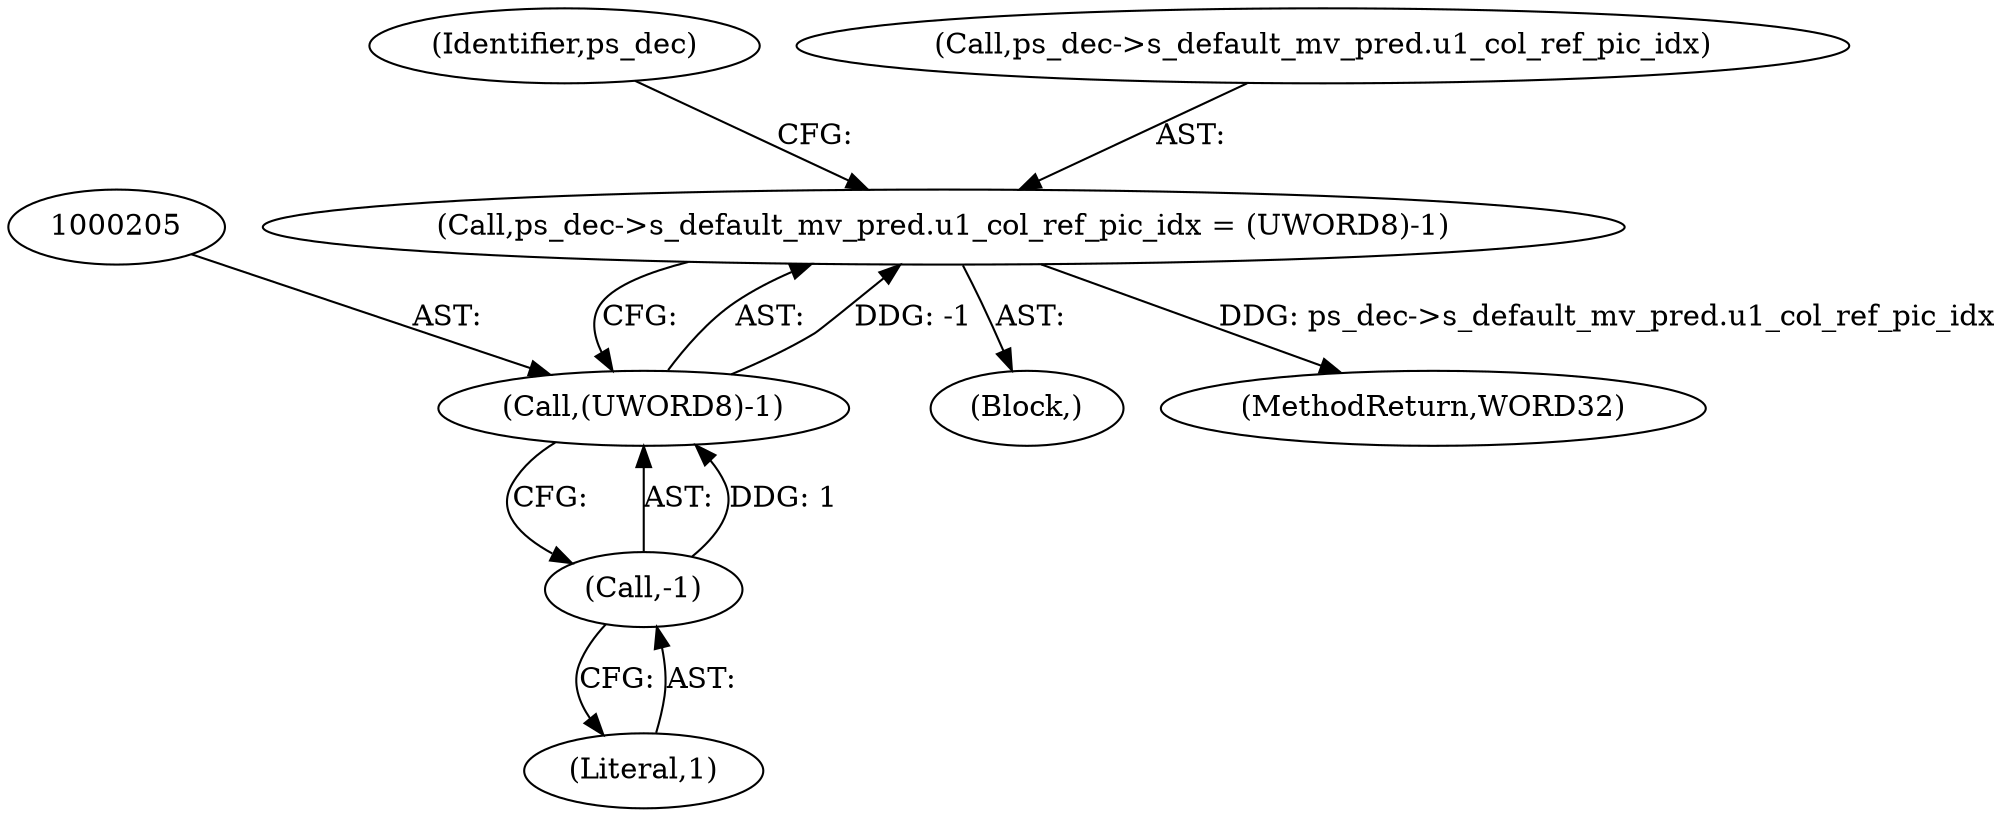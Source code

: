 digraph "0_Android_943323f1d9d3dd5c2634deb26cbe72343ca6b3db_0@pointer" {
"1000198" [label="(Call,ps_dec->s_default_mv_pred.u1_col_ref_pic_idx = (UWORD8)-1)"];
"1000204" [label="(Call,(UWORD8)-1)"];
"1000206" [label="(Call,-1)"];
"1000155" [label="(Block,)"];
"1001224" [label="(MethodReturn,WORD32)"];
"1000198" [label="(Call,ps_dec->s_default_mv_pred.u1_col_ref_pic_idx = (UWORD8)-1)"];
"1000211" [label="(Identifier,ps_dec)"];
"1000204" [label="(Call,(UWORD8)-1)"];
"1000206" [label="(Call,-1)"];
"1000207" [label="(Literal,1)"];
"1000199" [label="(Call,ps_dec->s_default_mv_pred.u1_col_ref_pic_idx)"];
"1000198" -> "1000155"  [label="AST: "];
"1000198" -> "1000204"  [label="CFG: "];
"1000199" -> "1000198"  [label="AST: "];
"1000204" -> "1000198"  [label="AST: "];
"1000211" -> "1000198"  [label="CFG: "];
"1000198" -> "1001224"  [label="DDG: ps_dec->s_default_mv_pred.u1_col_ref_pic_idx"];
"1000204" -> "1000198"  [label="DDG: -1"];
"1000204" -> "1000206"  [label="CFG: "];
"1000205" -> "1000204"  [label="AST: "];
"1000206" -> "1000204"  [label="AST: "];
"1000206" -> "1000204"  [label="DDG: 1"];
"1000206" -> "1000207"  [label="CFG: "];
"1000207" -> "1000206"  [label="AST: "];
}
